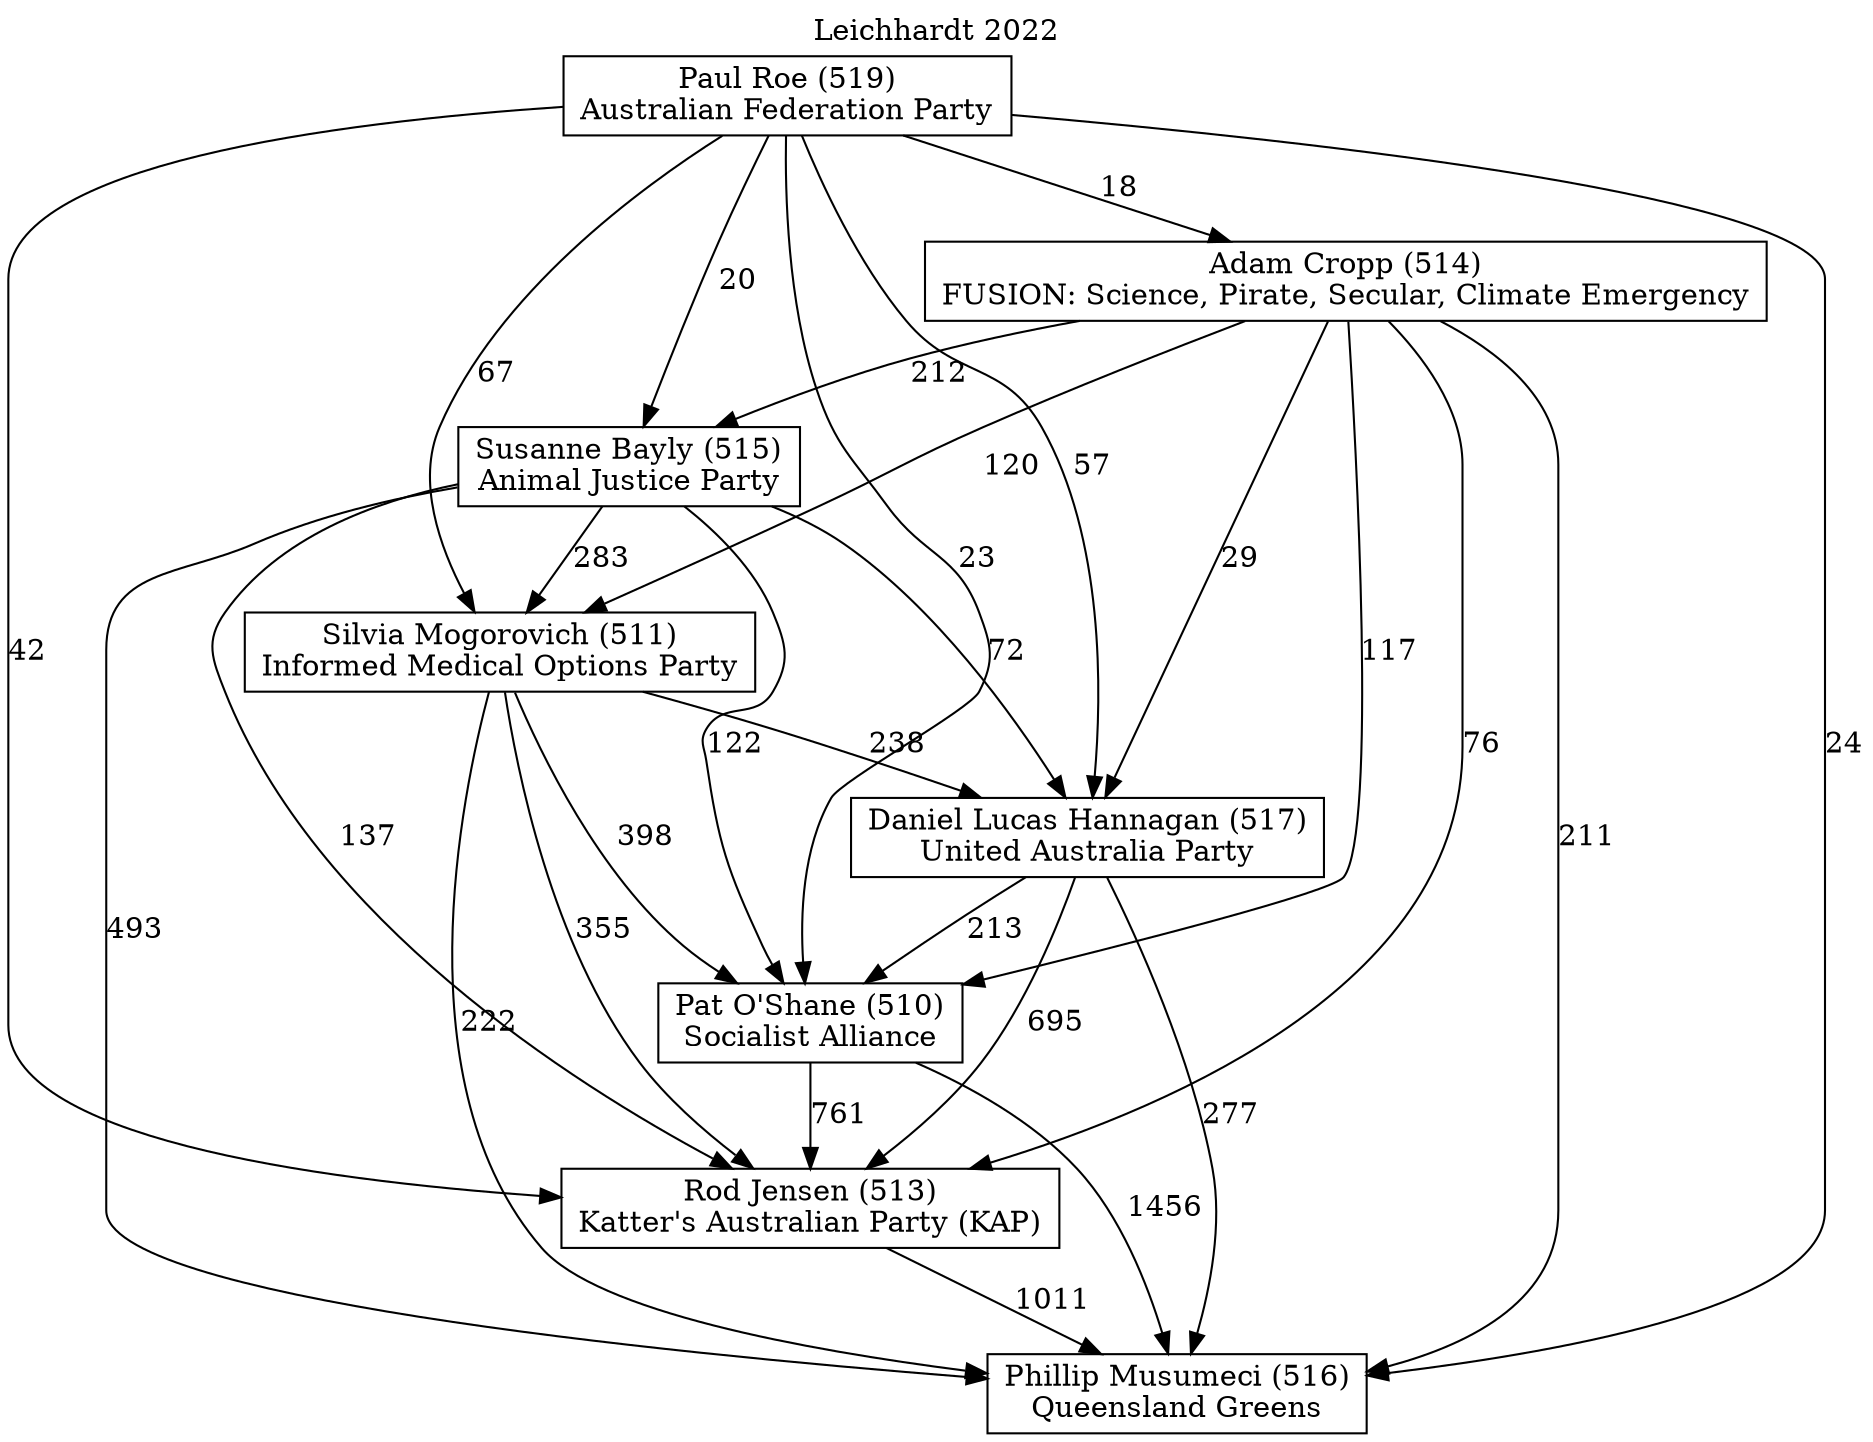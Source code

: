 // House preference flow
digraph "Phillip Musumeci (516)_Leichhardt_2022" {
	graph [label="Leichhardt 2022" labelloc=t mclimit=10]
	node [shape=box]
	"Daniel Lucas Hannagan (517)" [label="Daniel Lucas Hannagan (517)
United Australia Party"]
	"Rod Jensen (513)" [label="Rod Jensen (513)
Katter's Australian Party (KAP)"]
	"Susanne Bayly (515)" [label="Susanne Bayly (515)
Animal Justice Party"]
	"Silvia Mogorovich (511)" [label="Silvia Mogorovich (511)
Informed Medical Options Party"]
	"Paul Roe (519)" [label="Paul Roe (519)
Australian Federation Party"]
	"Phillip Musumeci (516)" [label="Phillip Musumeci (516)
Queensland Greens"]
	"Adam Cropp (514)" [label="Adam Cropp (514)
FUSION: Science, Pirate, Secular, Climate Emergency"]
	"Pat O'Shane (510)" [label="Pat O'Shane (510)
Socialist Alliance"]
	"Paul Roe (519)" -> "Susanne Bayly (515)" [label=20]
	"Adam Cropp (514)" -> "Phillip Musumeci (516)" [label=211]
	"Adam Cropp (514)" -> "Daniel Lucas Hannagan (517)" [label=29]
	"Pat O'Shane (510)" -> "Rod Jensen (513)" [label=761]
	"Pat O'Shane (510)" -> "Phillip Musumeci (516)" [label=1456]
	"Susanne Bayly (515)" -> "Daniel Lucas Hannagan (517)" [label=72]
	"Adam Cropp (514)" -> "Rod Jensen (513)" [label=76]
	"Paul Roe (519)" -> "Rod Jensen (513)" [label=42]
	"Paul Roe (519)" -> "Adam Cropp (514)" [label=18]
	"Silvia Mogorovich (511)" -> "Rod Jensen (513)" [label=355]
	"Susanne Bayly (515)" -> "Phillip Musumeci (516)" [label=493]
	"Silvia Mogorovich (511)" -> "Pat O'Shane (510)" [label=398]
	"Adam Cropp (514)" -> "Pat O'Shane (510)" [label=117]
	"Adam Cropp (514)" -> "Silvia Mogorovich (511)" [label=120]
	"Daniel Lucas Hannagan (517)" -> "Rod Jensen (513)" [label=695]
	"Daniel Lucas Hannagan (517)" -> "Pat O'Shane (510)" [label=213]
	"Daniel Lucas Hannagan (517)" -> "Phillip Musumeci (516)" [label=277]
	"Paul Roe (519)" -> "Daniel Lucas Hannagan (517)" [label=57]
	"Adam Cropp (514)" -> "Susanne Bayly (515)" [label=212]
	"Silvia Mogorovich (511)" -> "Phillip Musumeci (516)" [label=222]
	"Paul Roe (519)" -> "Pat O'Shane (510)" [label=23]
	"Rod Jensen (513)" -> "Phillip Musumeci (516)" [label=1011]
	"Susanne Bayly (515)" -> "Rod Jensen (513)" [label=137]
	"Silvia Mogorovich (511)" -> "Daniel Lucas Hannagan (517)" [label=238]
	"Susanne Bayly (515)" -> "Pat O'Shane (510)" [label=122]
	"Paul Roe (519)" -> "Silvia Mogorovich (511)" [label=67]
	"Paul Roe (519)" -> "Phillip Musumeci (516)" [label=24]
	"Susanne Bayly (515)" -> "Silvia Mogorovich (511)" [label=283]
}
